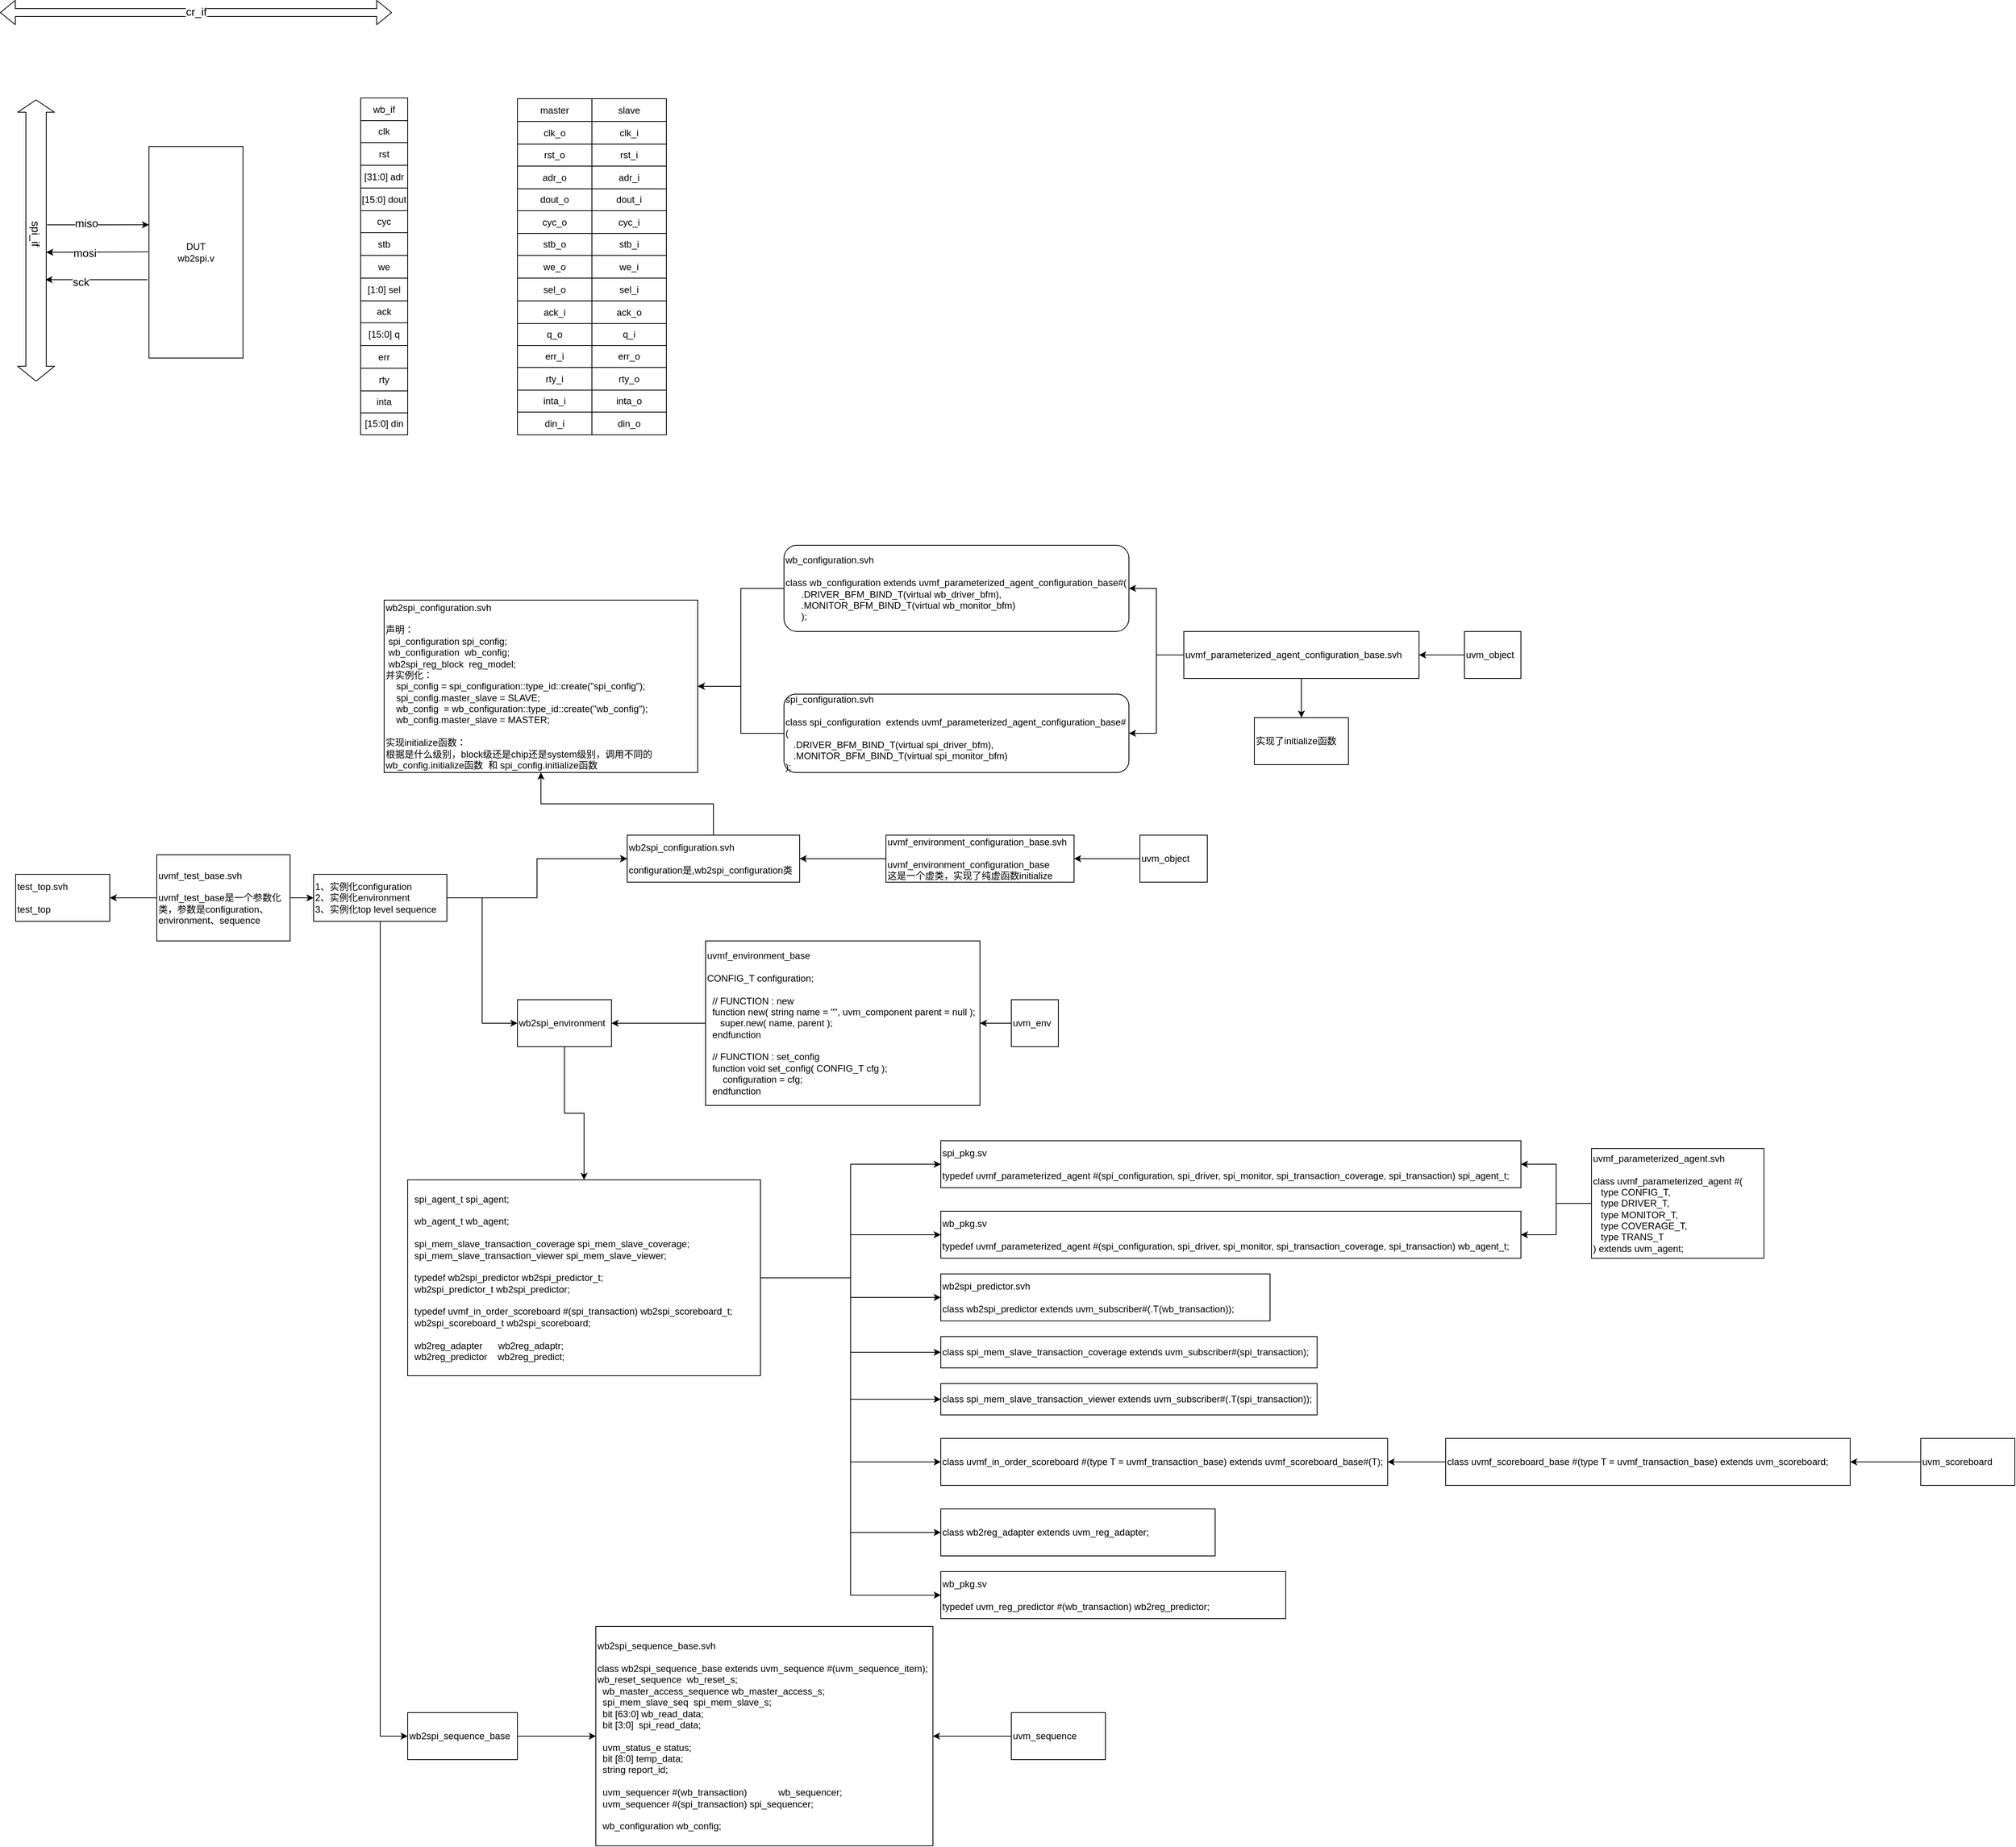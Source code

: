 <mxfile version="14.1.7" type="github">
  <diagram id="EMqzttN0W1V-fPkIx3bq" name="第 1 页">
    <mxGraphModel dx="990" dy="1729" grid="1" gridSize="10" guides="1" tooltips="1" connect="1" arrows="1" fold="1" page="1" pageScale="1" pageWidth="827" pageHeight="1169" math="0" shadow="0">
      <root>
        <mxCell id="0" />
        <mxCell id="1" parent="0" />
        <mxCell id="0VcnsqzmN8AN9IuAgq7w-1" value="DUT&lt;br&gt;wb2spi.v" style="rounded=0;whiteSpace=wrap;html=1;" parent="1" vertex="1">
          <mxGeometry x="390" y="-179" width="120" height="270" as="geometry" />
        </mxCell>
        <mxCell id="0VcnsqzmN8AN9IuAgq7w-2" value="" style="shape=flexArrow;endArrow=classic;startArrow=classic;html=1;width=26;endSize=4.93;" parent="1" edge="1">
          <mxGeometry width="50" height="50" relative="1" as="geometry">
            <mxPoint x="246" y="121" as="sourcePoint" />
            <mxPoint x="246" y="-239" as="targetPoint" />
          </mxGeometry>
        </mxCell>
        <mxCell id="0VcnsqzmN8AN9IuAgq7w-3" value="spi_if" style="edgeLabel;html=1;align=center;verticalAlign=middle;resizable=0;points=[];fontSize=14;rotation=90;" parent="0VcnsqzmN8AN9IuAgq7w-2" vertex="1" connectable="0">
          <mxGeometry x="0.364" y="-2" relative="1" as="geometry">
            <mxPoint x="-2" y="56" as="offset" />
          </mxGeometry>
        </mxCell>
        <mxCell id="0VcnsqzmN8AN9IuAgq7w-6" value="" style="endArrow=classic;html=1;fontSize=14;entryX=-0.033;entryY=0.37;entryDx=0;entryDy=0;entryPerimeter=0;" parent="1" edge="1">
          <mxGeometry width="50" height="50" relative="1" as="geometry">
            <mxPoint x="260" y="-79" as="sourcePoint" />
            <mxPoint x="390.04" y="-79.1" as="targetPoint" />
          </mxGeometry>
        </mxCell>
        <mxCell id="0VcnsqzmN8AN9IuAgq7w-7" value="miso" style="edgeLabel;html=1;align=center;verticalAlign=middle;resizable=0;points=[];fontSize=14;" parent="0VcnsqzmN8AN9IuAgq7w-6" vertex="1" connectable="0">
          <mxGeometry x="-0.237" y="2" relative="1" as="geometry">
            <mxPoint as="offset" />
          </mxGeometry>
        </mxCell>
        <mxCell id="0VcnsqzmN8AN9IuAgq7w-8" value="" style="endArrow=classic;html=1;fontSize=14;" parent="1" edge="1">
          <mxGeometry width="50" height="50" relative="1" as="geometry">
            <mxPoint x="389" y="-44.5" as="sourcePoint" />
            <mxPoint x="259" y="-44" as="targetPoint" />
          </mxGeometry>
        </mxCell>
        <mxCell id="0VcnsqzmN8AN9IuAgq7w-9" value="mosi" style="edgeLabel;html=1;align=center;verticalAlign=middle;resizable=0;points=[];fontSize=14;" parent="0VcnsqzmN8AN9IuAgq7w-8" vertex="1" connectable="0">
          <mxGeometry x="0.253" y="1" relative="1" as="geometry">
            <mxPoint as="offset" />
          </mxGeometry>
        </mxCell>
        <mxCell id="0VcnsqzmN8AN9IuAgq7w-10" value="" style="endArrow=classic;html=1;fontSize=14;" parent="1" edge="1">
          <mxGeometry width="50" height="50" relative="1" as="geometry">
            <mxPoint x="388" y="-9" as="sourcePoint" />
            <mxPoint x="258" y="-9" as="targetPoint" />
          </mxGeometry>
        </mxCell>
        <mxCell id="0VcnsqzmN8AN9IuAgq7w-11" value="sck" style="edgeLabel;html=1;align=center;verticalAlign=middle;resizable=0;points=[];fontSize=14;" parent="0VcnsqzmN8AN9IuAgq7w-10" vertex="1" connectable="0">
          <mxGeometry x="0.31" y="3" relative="1" as="geometry">
            <mxPoint as="offset" />
          </mxGeometry>
        </mxCell>
        <mxCell id="0VcnsqzmN8AN9IuAgq7w-12" value="" style="shape=flexArrow;endArrow=classic;startArrow=classic;html=1;fontSize=14;" parent="1" edge="1">
          <mxGeometry width="50" height="50" relative="1" as="geometry">
            <mxPoint x="200" y="-350" as="sourcePoint" />
            <mxPoint x="700" y="-350" as="targetPoint" />
          </mxGeometry>
        </mxCell>
        <mxCell id="0VcnsqzmN8AN9IuAgq7w-13" value="cr_if" style="edgeLabel;html=1;align=center;verticalAlign=middle;resizable=0;points=[];fontSize=14;" parent="0VcnsqzmN8AN9IuAgq7w-12" vertex="1" connectable="0">
          <mxGeometry x="-0.205" y="1" relative="1" as="geometry">
            <mxPoint x="51" as="offset" />
          </mxGeometry>
        </mxCell>
        <mxCell id="k3s0Qyu1QxLextBOLM78-1" value="test_top.svh&lt;br&gt;&lt;br&gt;test_top" style="rounded=0;whiteSpace=wrap;html=1;align=left;" parent="1" vertex="1">
          <mxGeometry x="220" y="750" width="120" height="60" as="geometry" />
        </mxCell>
        <mxCell id="k3s0Qyu1QxLextBOLM78-6" value="" style="edgeStyle=orthogonalEdgeStyle;rounded=0;orthogonalLoop=1;jettySize=auto;html=1;" parent="1" source="k3s0Qyu1QxLextBOLM78-3" target="k3s0Qyu1QxLextBOLM78-5" edge="1">
          <mxGeometry relative="1" as="geometry" />
        </mxCell>
        <mxCell id="k3s0Qyu1QxLextBOLM78-17" style="edgeStyle=orthogonalEdgeStyle;rounded=0;orthogonalLoop=1;jettySize=auto;html=1;entryX=1;entryY=0.5;entryDx=0;entryDy=0;" parent="1" source="k3s0Qyu1QxLextBOLM78-3" target="k3s0Qyu1QxLextBOLM78-1" edge="1">
          <mxGeometry relative="1" as="geometry" />
        </mxCell>
        <mxCell id="k3s0Qyu1QxLextBOLM78-3" value="uvmf_test_base.svh&lt;br&gt;&lt;br&gt;uvmf_test_base是一个参数化类，参数是configuration、environment、sequence" style="whiteSpace=wrap;html=1;rounded=0;align=left;" parent="1" vertex="1">
          <mxGeometry x="400" y="725" width="170" height="110" as="geometry" />
        </mxCell>
        <mxCell id="k3s0Qyu1QxLextBOLM78-8" value="" style="edgeStyle=orthogonalEdgeStyle;rounded=0;orthogonalLoop=1;jettySize=auto;html=1;" parent="1" source="k3s0Qyu1QxLextBOLM78-5" target="k3s0Qyu1QxLextBOLM78-7" edge="1">
          <mxGeometry relative="1" as="geometry" />
        </mxCell>
        <mxCell id="k3s0Qyu1QxLextBOLM78-9" value="" style="edgeStyle=orthogonalEdgeStyle;rounded=0;orthogonalLoop=1;jettySize=auto;html=1;" parent="1" source="k3s0Qyu1QxLextBOLM78-5" target="k3s0Qyu1QxLextBOLM78-7" edge="1">
          <mxGeometry relative="1" as="geometry" />
        </mxCell>
        <mxCell id="k3s0Qyu1QxLextBOLM78-13" style="edgeStyle=orthogonalEdgeStyle;rounded=0;orthogonalLoop=1;jettySize=auto;html=1;entryX=0;entryY=0.5;entryDx=0;entryDy=0;" parent="1" source="k3s0Qyu1QxLextBOLM78-5" target="k3s0Qyu1QxLextBOLM78-10" edge="1">
          <mxGeometry relative="1" as="geometry" />
        </mxCell>
        <mxCell id="k3s0Qyu1QxLextBOLM78-14" style="edgeStyle=orthogonalEdgeStyle;rounded=0;orthogonalLoop=1;jettySize=auto;html=1;entryX=0;entryY=0.5;entryDx=0;entryDy=0;" parent="1" source="k3s0Qyu1QxLextBOLM78-5" target="k3s0Qyu1QxLextBOLM78-11" edge="1">
          <mxGeometry relative="1" as="geometry" />
        </mxCell>
        <mxCell id="k3s0Qyu1QxLextBOLM78-5" value="1、实例化configuration&lt;br&gt;2、实例化environment&lt;br&gt;3、实例化top level sequence" style="whiteSpace=wrap;html=1;rounded=0;align=left;" parent="1" vertex="1">
          <mxGeometry x="600" y="750" width="170" height="60" as="geometry" />
        </mxCell>
        <mxCell id="k3s0Qyu1QxLextBOLM78-20" value="" style="edgeStyle=orthogonalEdgeStyle;rounded=0;orthogonalLoop=1;jettySize=auto;html=1;" parent="1" source="k3s0Qyu1QxLextBOLM78-7" target="k3s0Qyu1QxLextBOLM78-19" edge="1">
          <mxGeometry relative="1" as="geometry" />
        </mxCell>
        <mxCell id="k3s0Qyu1QxLextBOLM78-7" value="wb2spi_configuration.svh&lt;br&gt;&lt;br&gt;configuration是,wb2spi_configuration类" style="whiteSpace=wrap;html=1;rounded=0;align=left;" parent="1" vertex="1">
          <mxGeometry x="1000" y="700" width="220" height="60" as="geometry" />
        </mxCell>
        <mxCell id="k3s0Qyu1QxLextBOLM78-37" value="" style="edgeStyle=orthogonalEdgeStyle;rounded=0;orthogonalLoop=1;jettySize=auto;html=1;" parent="1" source="k3s0Qyu1QxLextBOLM78-10" target="k3s0Qyu1QxLextBOLM78-36" edge="1">
          <mxGeometry relative="1" as="geometry" />
        </mxCell>
        <mxCell id="k3s0Qyu1QxLextBOLM78-10" value="wb2spi_environment" style="whiteSpace=wrap;html=1;rounded=0;align=left;" parent="1" vertex="1">
          <mxGeometry x="860" y="910" width="120" height="60" as="geometry" />
        </mxCell>
        <mxCell id="k3s0Qyu1QxLextBOLM78-46" value="" style="edgeStyle=orthogonalEdgeStyle;rounded=0;orthogonalLoop=1;jettySize=auto;html=1;" parent="1" source="k3s0Qyu1QxLextBOLM78-11" target="k3s0Qyu1QxLextBOLM78-45" edge="1">
          <mxGeometry relative="1" as="geometry" />
        </mxCell>
        <mxCell id="k3s0Qyu1QxLextBOLM78-11" value="wb2spi_sequence_base" style="whiteSpace=wrap;html=1;rounded=0;align=left;" parent="1" vertex="1">
          <mxGeometry x="720" y="1820" width="140" height="60" as="geometry" />
        </mxCell>
        <mxCell id="k3s0Qyu1QxLextBOLM78-16" style="edgeStyle=orthogonalEdgeStyle;rounded=0;orthogonalLoop=1;jettySize=auto;html=1;" parent="1" source="k3s0Qyu1QxLextBOLM78-15" target="k3s0Qyu1QxLextBOLM78-7" edge="1">
          <mxGeometry relative="1" as="geometry" />
        </mxCell>
        <mxCell id="k3s0Qyu1QxLextBOLM78-15" value="uvmf_environment_configuration_base.svh&lt;br&gt;&lt;br&gt;uvmf_environment_configuration_base&lt;br&gt;这是一个虚类，实现了纯虚函数initialize" style="rounded=0;whiteSpace=wrap;html=1;align=left;" parent="1" vertex="1">
          <mxGeometry x="1330" y="700" width="240" height="60" as="geometry" />
        </mxCell>
        <mxCell id="k3s0Qyu1QxLextBOLM78-19" value="&lt;div&gt;wb2spi_configuration.svh&lt;br&gt;&lt;/div&gt;&lt;div&gt;&lt;br&gt;&lt;/div&gt;&lt;div&gt;声明：&amp;nbsp;&lt;/div&gt;&lt;div&gt;&amp;nbsp;spi_configuration spi_config;&lt;/div&gt;&lt;div&gt;&amp;nbsp;wb_configuration&amp;nbsp; wb_config;&lt;/div&gt;&lt;div&gt;&amp;nbsp;wb2spi_reg_block&amp;nbsp; reg_model;&lt;/div&gt;&lt;div&gt;并实例化：&lt;/div&gt;&lt;div&gt;&lt;div&gt;&amp;nbsp; &amp;nbsp; spi_config = spi_configuration::type_id::create(&quot;spi_config&quot;);&lt;/div&gt;&lt;div&gt;&amp;nbsp; &amp;nbsp; spi_config.master_slave = SLAVE;&lt;/div&gt;&lt;div&gt;&amp;nbsp; &amp;nbsp; wb_config&amp;nbsp; = wb_configuration::type_id::create(&quot;wb_config&quot;);&lt;/div&gt;&lt;div&gt;&amp;nbsp; &amp;nbsp; wb_config.master_slave = MASTER;&lt;/div&gt;&lt;/div&gt;&lt;div&gt;&lt;br&gt;&lt;/div&gt;&lt;div&gt;实现initialize函数：&lt;br&gt;根据是什么级别，block级还是chip还是system级别，调用不同的wb_config.initialize函数&amp;nbsp; 和 spi_config.initialize函数&lt;br&gt;&lt;/div&gt;" style="whiteSpace=wrap;html=1;rounded=0;align=left;" parent="1" vertex="1">
          <mxGeometry x="690" y="400" width="400" height="220" as="geometry" />
        </mxCell>
        <mxCell id="k3s0Qyu1QxLextBOLM78-24" style="edgeStyle=orthogonalEdgeStyle;rounded=0;orthogonalLoop=1;jettySize=auto;html=1;" parent="1" source="k3s0Qyu1QxLextBOLM78-23" target="k3s0Qyu1QxLextBOLM78-19" edge="1">
          <mxGeometry relative="1" as="geometry" />
        </mxCell>
        <mxCell id="k3s0Qyu1QxLextBOLM78-23" value="&lt;div&gt;wb_configuration.svh&lt;br&gt;&lt;/div&gt;&lt;div&gt;&lt;br&gt;&lt;/div&gt;&lt;div&gt;class wb_configuration extends uvmf_parameterized_agent_configuration_base#(&lt;/div&gt;&lt;div&gt;&amp;nbsp; &amp;nbsp; &amp;nbsp; .DRIVER_BFM_BIND_T(virtual wb_driver_bfm),&lt;/div&gt;&lt;div&gt;&amp;nbsp; &amp;nbsp; &amp;nbsp; .MONITOR_BFM_BIND_T(virtual wb_monitor_bfm)&lt;/div&gt;&lt;div&gt;&amp;nbsp; &amp;nbsp; &amp;nbsp; );&lt;/div&gt;" style="rounded=1;whiteSpace=wrap;html=1;align=left;" parent="1" vertex="1">
          <mxGeometry x="1200" y="330" width="440" height="110" as="geometry" />
        </mxCell>
        <mxCell id="k3s0Qyu1QxLextBOLM78-26" style="edgeStyle=orthogonalEdgeStyle;rounded=0;orthogonalLoop=1;jettySize=auto;html=1;entryX=1;entryY=0.5;entryDx=0;entryDy=0;" parent="1" source="k3s0Qyu1QxLextBOLM78-25" target="k3s0Qyu1QxLextBOLM78-19" edge="1">
          <mxGeometry relative="1" as="geometry" />
        </mxCell>
        <mxCell id="k3s0Qyu1QxLextBOLM78-25" value="&lt;div&gt;spi_configuration.svh&lt;br&gt;&lt;/div&gt;&lt;div&gt;&lt;br&gt;&lt;/div&gt;&lt;div&gt;class spi_configuration&amp;nbsp; extends uvmf_parameterized_agent_configuration_base#(&lt;/div&gt;&lt;div&gt;&amp;nbsp; &amp;nbsp;.DRIVER_BFM_BIND_T(virtual spi_driver_bfm),&lt;/div&gt;&lt;div&gt;&amp;nbsp; &amp;nbsp;.MONITOR_BFM_BIND_T(virtual spi_monitor_bfm)&lt;/div&gt;&lt;div&gt;);&lt;/div&gt;" style="rounded=1;whiteSpace=wrap;html=1;align=left;" parent="1" vertex="1">
          <mxGeometry x="1200" y="520" width="440" height="100" as="geometry" />
        </mxCell>
        <mxCell id="k3s0Qyu1QxLextBOLM78-28" style="edgeStyle=orthogonalEdgeStyle;rounded=0;orthogonalLoop=1;jettySize=auto;html=1;entryX=1;entryY=0.5;entryDx=0;entryDy=0;" parent="1" source="k3s0Qyu1QxLextBOLM78-27" target="k3s0Qyu1QxLextBOLM78-23" edge="1">
          <mxGeometry relative="1" as="geometry" />
        </mxCell>
        <mxCell id="k3s0Qyu1QxLextBOLM78-29" style="edgeStyle=orthogonalEdgeStyle;rounded=0;orthogonalLoop=1;jettySize=auto;html=1;entryX=1;entryY=0.5;entryDx=0;entryDy=0;" parent="1" source="k3s0Qyu1QxLextBOLM78-27" target="k3s0Qyu1QxLextBOLM78-25" edge="1">
          <mxGeometry relative="1" as="geometry" />
        </mxCell>
        <mxCell id="k3s0Qyu1QxLextBOLM78-32" value="" style="edgeStyle=orthogonalEdgeStyle;rounded=0;orthogonalLoop=1;jettySize=auto;html=1;" parent="1" source="k3s0Qyu1QxLextBOLM78-27" target="k3s0Qyu1QxLextBOLM78-31" edge="1">
          <mxGeometry relative="1" as="geometry" />
        </mxCell>
        <mxCell id="k3s0Qyu1QxLextBOLM78-27" value="uvmf_parameterized_agent_configuration_base.svh" style="rounded=0;whiteSpace=wrap;html=1;align=left;" parent="1" vertex="1">
          <mxGeometry x="1710" y="440" width="300" height="60" as="geometry" />
        </mxCell>
        <mxCell id="k3s0Qyu1QxLextBOLM78-31" value="实现了initialize函数" style="whiteSpace=wrap;html=1;rounded=0;align=left;" parent="1" vertex="1">
          <mxGeometry x="1800" y="550" width="120" height="60" as="geometry" />
        </mxCell>
        <mxCell id="k3s0Qyu1QxLextBOLM78-34" style="edgeStyle=orthogonalEdgeStyle;rounded=0;orthogonalLoop=1;jettySize=auto;html=1;entryX=1;entryY=0.5;entryDx=0;entryDy=0;" parent="1" source="k3s0Qyu1QxLextBOLM78-33" target="k3s0Qyu1QxLextBOLM78-10" edge="1">
          <mxGeometry relative="1" as="geometry" />
        </mxCell>
        <mxCell id="k3s0Qyu1QxLextBOLM78-33" value="uvmf_environment_base&lt;br&gt;&lt;br&gt;&lt;div&gt;CONFIG_T configuration;&lt;/div&gt;&lt;div&gt;&lt;br&gt;&lt;/div&gt;&lt;div&gt;&amp;nbsp; // FUNCTION : new&lt;/div&gt;&lt;div&gt;&amp;nbsp; function new( string name = &quot;&quot;, uvm_component parent = null );&lt;/div&gt;&lt;div&gt;&amp;nbsp; &amp;nbsp; &amp;nbsp;super.new( name, parent );&lt;/div&gt;&lt;div&gt;&amp;nbsp; endfunction&lt;/div&gt;&lt;div&gt;&lt;br&gt;&lt;/div&gt;&lt;div&gt;&amp;nbsp; // FUNCTION : set_config&lt;/div&gt;&lt;div&gt;&amp;nbsp; function void set_config( CONFIG_T cfg );&lt;/div&gt;&lt;div&gt;&amp;nbsp; &amp;nbsp; &amp;nbsp; configuration = cfg;&lt;/div&gt;&lt;div&gt;&amp;nbsp; endfunction&lt;/div&gt;" style="rounded=0;whiteSpace=wrap;html=1;align=left;" parent="1" vertex="1">
          <mxGeometry x="1100" y="835" width="350" height="210" as="geometry" />
        </mxCell>
        <mxCell id="k3s0Qyu1QxLextBOLM78-50" style="edgeStyle=orthogonalEdgeStyle;rounded=0;orthogonalLoop=1;jettySize=auto;html=1;entryX=0;entryY=0.5;entryDx=0;entryDy=0;" parent="1" source="k3s0Qyu1QxLextBOLM78-36" target="k3s0Qyu1QxLextBOLM78-49" edge="1">
          <mxGeometry relative="1" as="geometry" />
        </mxCell>
        <mxCell id="k3s0Qyu1QxLextBOLM78-52" style="edgeStyle=orthogonalEdgeStyle;rounded=0;orthogonalLoop=1;jettySize=auto;html=1;entryX=0;entryY=0.5;entryDx=0;entryDy=0;" parent="1" source="k3s0Qyu1QxLextBOLM78-36" target="k3s0Qyu1QxLextBOLM78-51" edge="1">
          <mxGeometry relative="1" as="geometry" />
        </mxCell>
        <mxCell id="k3s0Qyu1QxLextBOLM78-54" style="edgeStyle=orthogonalEdgeStyle;rounded=0;orthogonalLoop=1;jettySize=auto;html=1;entryX=0;entryY=0.5;entryDx=0;entryDy=0;" parent="1" source="k3s0Qyu1QxLextBOLM78-36" target="k3s0Qyu1QxLextBOLM78-53" edge="1">
          <mxGeometry relative="1" as="geometry" />
        </mxCell>
        <mxCell id="k3s0Qyu1QxLextBOLM78-65" style="edgeStyle=orthogonalEdgeStyle;rounded=0;orthogonalLoop=1;jettySize=auto;html=1;entryX=0;entryY=0.5;entryDx=0;entryDy=0;" parent="1" source="k3s0Qyu1QxLextBOLM78-36" target="k3s0Qyu1QxLextBOLM78-64" edge="1">
          <mxGeometry relative="1" as="geometry" />
        </mxCell>
        <mxCell id="k3s0Qyu1QxLextBOLM78-67" style="edgeStyle=orthogonalEdgeStyle;rounded=0;orthogonalLoop=1;jettySize=auto;html=1;entryX=0;entryY=0.5;entryDx=0;entryDy=0;" parent="1" source="k3s0Qyu1QxLextBOLM78-36" target="k3s0Qyu1QxLextBOLM78-66" edge="1">
          <mxGeometry relative="1" as="geometry" />
        </mxCell>
        <mxCell id="k3s0Qyu1QxLextBOLM78-68" style="edgeStyle=orthogonalEdgeStyle;rounded=0;orthogonalLoop=1;jettySize=auto;html=1;entryX=0;entryY=0.5;entryDx=0;entryDy=0;" parent="1" source="k3s0Qyu1QxLextBOLM78-36" target="k3s0Qyu1QxLextBOLM78-58" edge="1">
          <mxGeometry relative="1" as="geometry" />
        </mxCell>
        <mxCell id="k3s0Qyu1QxLextBOLM78-71" style="edgeStyle=orthogonalEdgeStyle;rounded=0;orthogonalLoop=1;jettySize=auto;html=1;entryX=0;entryY=0.5;entryDx=0;entryDy=0;" parent="1" source="k3s0Qyu1QxLextBOLM78-36" target="k3s0Qyu1QxLextBOLM78-69" edge="1">
          <mxGeometry relative="1" as="geometry" />
        </mxCell>
        <mxCell id="k3s0Qyu1QxLextBOLM78-72" style="edgeStyle=orthogonalEdgeStyle;rounded=0;orthogonalLoop=1;jettySize=auto;html=1;entryX=0;entryY=0.5;entryDx=0;entryDy=0;" parent="1" source="k3s0Qyu1QxLextBOLM78-36" target="k3s0Qyu1QxLextBOLM78-70" edge="1">
          <mxGeometry relative="1" as="geometry" />
        </mxCell>
        <mxCell id="k3s0Qyu1QxLextBOLM78-36" value="&lt;div&gt;&amp;nbsp; spi_agent_t spi_agent;&lt;/div&gt;&lt;div&gt;&lt;br&gt;&lt;/div&gt;&lt;div&gt;&amp;nbsp; wb_agent_t wb_agent;&lt;/div&gt;&lt;div&gt;&lt;br&gt;&lt;/div&gt;&lt;div&gt;&amp;nbsp; spi_mem_slave_transaction_coverage spi_mem_slave_coverage;&lt;/div&gt;&lt;div&gt;&amp;nbsp; spi_mem_slave_transaction_viewer spi_mem_slave_viewer;&lt;/div&gt;&lt;div&gt;&lt;br&gt;&lt;/div&gt;&lt;div&gt;&amp;nbsp; typedef wb2spi_predictor wb2spi_predictor_t;&lt;/div&gt;&lt;div&gt;&amp;nbsp; wb2spi_predictor_t wb2spi_predictor;&lt;/div&gt;&lt;div&gt;&lt;br&gt;&lt;/div&gt;&lt;div&gt;&amp;nbsp; typedef uvmf_in_order_scoreboard #(spi_transaction) wb2spi_scoreboard_t;&lt;/div&gt;&lt;div&gt;&amp;nbsp; wb2spi_scoreboard_t wb2spi_scoreboard;&lt;/div&gt;&lt;div&gt;&lt;br&gt;&lt;/div&gt;&lt;div&gt;&amp;nbsp; wb2reg_adapter&amp;nbsp; &amp;nbsp; &amp;nbsp; wb2reg_adaptr;&lt;/div&gt;&lt;div&gt;&amp;nbsp; wb2reg_predictor&amp;nbsp; &amp;nbsp; wb2reg_predict;&lt;/div&gt;" style="whiteSpace=wrap;html=1;rounded=0;align=left;" parent="1" vertex="1">
          <mxGeometry x="720" y="1140" width="450" height="250" as="geometry" />
        </mxCell>
        <mxCell id="k3s0Qyu1QxLextBOLM78-40" style="edgeStyle=orthogonalEdgeStyle;rounded=0;orthogonalLoop=1;jettySize=auto;html=1;entryX=1;entryY=0.5;entryDx=0;entryDy=0;" parent="1" source="k3s0Qyu1QxLextBOLM78-39" target="k3s0Qyu1QxLextBOLM78-33" edge="1">
          <mxGeometry relative="1" as="geometry" />
        </mxCell>
        <mxCell id="k3s0Qyu1QxLextBOLM78-39" value="uvm_env" style="rounded=0;whiteSpace=wrap;html=1;align=left;" parent="1" vertex="1">
          <mxGeometry x="1490" y="910" width="60" height="60" as="geometry" />
        </mxCell>
        <mxCell id="k3s0Qyu1QxLextBOLM78-42" style="edgeStyle=orthogonalEdgeStyle;rounded=0;orthogonalLoop=1;jettySize=auto;html=1;entryX=1;entryY=0.5;entryDx=0;entryDy=0;" parent="1" source="k3s0Qyu1QxLextBOLM78-41" target="k3s0Qyu1QxLextBOLM78-15" edge="1">
          <mxGeometry relative="1" as="geometry" />
        </mxCell>
        <mxCell id="k3s0Qyu1QxLextBOLM78-41" value="uvm_object" style="rounded=0;whiteSpace=wrap;html=1;align=left;" parent="1" vertex="1">
          <mxGeometry x="1654" y="700" width="86" height="60" as="geometry" />
        </mxCell>
        <mxCell id="k3s0Qyu1QxLextBOLM78-44" style="edgeStyle=orthogonalEdgeStyle;rounded=0;orthogonalLoop=1;jettySize=auto;html=1;entryX=1;entryY=0.5;entryDx=0;entryDy=0;" parent="1" source="k3s0Qyu1QxLextBOLM78-43" target="k3s0Qyu1QxLextBOLM78-27" edge="1">
          <mxGeometry relative="1" as="geometry" />
        </mxCell>
        <mxCell id="k3s0Qyu1QxLextBOLM78-43" value="uvm_object" style="rounded=0;whiteSpace=wrap;html=1;align=left;" parent="1" vertex="1">
          <mxGeometry x="2068" y="440" width="72" height="60" as="geometry" />
        </mxCell>
        <mxCell id="k3s0Qyu1QxLextBOLM78-45" value="wb2spi_sequence_base.svh&lt;br&gt;&lt;br&gt;class wb2spi_sequence_base extends uvm_sequence #(uvm_sequence_item);&lt;br&gt;&lt;div&gt;wb_reset_sequence&amp;nbsp; wb_reset_s;&lt;/div&gt;&lt;div&gt;&amp;nbsp; wb_master_access_sequence wb_master_access_s;&lt;/div&gt;&lt;div&gt;&amp;nbsp; spi_mem_slave_seq&amp;nbsp; spi_mem_slave_s;&lt;/div&gt;&lt;div&gt;&amp;nbsp; bit [63:0] wb_read_data;&lt;/div&gt;&lt;div&gt;&amp;nbsp; bit [3:0]&amp;nbsp; spi_read_data;&lt;/div&gt;&lt;div&gt;&lt;br&gt;&lt;/div&gt;&lt;div&gt;&amp;nbsp; uvm_status_e status;&lt;/div&gt;&lt;div&gt;&amp;nbsp; bit [8:0] temp_data;&lt;/div&gt;&lt;div&gt;&amp;nbsp; string report_id;&lt;/div&gt;&lt;div&gt;&lt;br&gt;&lt;/div&gt;&lt;div&gt;&amp;nbsp; uvm_sequencer #(wb_transaction)&amp;nbsp; &amp;nbsp; &amp;nbsp; &amp;nbsp; &amp;nbsp; &amp;nbsp; wb_sequencer;&lt;/div&gt;&lt;div&gt;&amp;nbsp; uvm_sequencer #(spi_transaction) spi_sequencer;&lt;/div&gt;&lt;div&gt;&lt;br&gt;&lt;/div&gt;&lt;div&gt;&amp;nbsp; wb_configuration wb_config;&lt;/div&gt;" style="whiteSpace=wrap;html=1;rounded=0;align=left;" parent="1" vertex="1">
          <mxGeometry x="960" y="1710" width="430" height="280" as="geometry" />
        </mxCell>
        <mxCell id="k3s0Qyu1QxLextBOLM78-48" style="edgeStyle=orthogonalEdgeStyle;rounded=0;orthogonalLoop=1;jettySize=auto;html=1;entryX=1;entryY=0.5;entryDx=0;entryDy=0;" parent="1" source="k3s0Qyu1QxLextBOLM78-47" target="k3s0Qyu1QxLextBOLM78-45" edge="1">
          <mxGeometry relative="1" as="geometry" />
        </mxCell>
        <mxCell id="k3s0Qyu1QxLextBOLM78-47" value="&lt;span&gt;uvm_sequence&lt;/span&gt;" style="rounded=0;whiteSpace=wrap;html=1;align=left;" parent="1" vertex="1">
          <mxGeometry x="1490" y="1820" width="120" height="60" as="geometry" />
        </mxCell>
        <mxCell id="k3s0Qyu1QxLextBOLM78-49" value="spi_pkg.sv&lt;br&gt;&lt;br&gt;typedef uvmf_parameterized_agent #(spi_configuration, spi_driver, spi_monitor, spi_transaction_coverage, spi_transaction) spi_agent_t;" style="rounded=0;whiteSpace=wrap;html=1;align=left;" parent="1" vertex="1">
          <mxGeometry x="1400" y="1090" width="740" height="60" as="geometry" />
        </mxCell>
        <mxCell id="k3s0Qyu1QxLextBOLM78-51" value="wb_pkg.sv&lt;br&gt;&lt;br&gt;typedef uvmf_parameterized_agent #(spi_configuration, spi_driver, spi_monitor, spi_transaction_coverage, spi_transaction) wb_agent_t;" style="rounded=0;whiteSpace=wrap;html=1;align=left;" parent="1" vertex="1">
          <mxGeometry x="1400" y="1180" width="740" height="60" as="geometry" />
        </mxCell>
        <mxCell id="k3s0Qyu1QxLextBOLM78-53" value="wb2spi_predictor.svh&lt;br&gt;&lt;br&gt;class wb2spi_predictor extends uvm_subscriber#(.T(wb_transaction));" style="rounded=0;whiteSpace=wrap;html=1;align=left;" parent="1" vertex="1">
          <mxGeometry x="1400" y="1260" width="420" height="60" as="geometry" />
        </mxCell>
        <mxCell id="k3s0Qyu1QxLextBOLM78-56" style="edgeStyle=orthogonalEdgeStyle;rounded=0;orthogonalLoop=1;jettySize=auto;html=1;entryX=1;entryY=0.5;entryDx=0;entryDy=0;" parent="1" source="k3s0Qyu1QxLextBOLM78-55" target="k3s0Qyu1QxLextBOLM78-49" edge="1">
          <mxGeometry relative="1" as="geometry" />
        </mxCell>
        <mxCell id="k3s0Qyu1QxLextBOLM78-57" style="edgeStyle=orthogonalEdgeStyle;rounded=0;orthogonalLoop=1;jettySize=auto;html=1;entryX=1;entryY=0.5;entryDx=0;entryDy=0;" parent="1" source="k3s0Qyu1QxLextBOLM78-55" target="k3s0Qyu1QxLextBOLM78-51" edge="1">
          <mxGeometry relative="1" as="geometry" />
        </mxCell>
        <mxCell id="k3s0Qyu1QxLextBOLM78-55" value="&lt;div&gt;&lt;span&gt;uvmf_parameterized_agent.svh&lt;/span&gt;&lt;br&gt;&lt;/div&gt;&lt;div&gt;&lt;br&gt;&lt;/div&gt;&lt;div&gt;class uvmf_parameterized_agent #(&lt;/div&gt;&lt;div&gt;&amp;nbsp; &amp;nbsp;type CONFIG_T,&lt;/div&gt;&lt;div&gt;&amp;nbsp; &amp;nbsp;type DRIVER_T,&lt;/div&gt;&lt;div&gt;&amp;nbsp; &amp;nbsp;type MONITOR_T,&lt;/div&gt;&lt;div&gt;&amp;nbsp; &amp;nbsp;type COVERAGE_T,&lt;/div&gt;&lt;div&gt;&amp;nbsp; &amp;nbsp;type TRANS_T&lt;/div&gt;&lt;div&gt;) extends uvm_agent;&lt;/div&gt;" style="rounded=0;whiteSpace=wrap;html=1;align=left;" parent="1" vertex="1">
          <mxGeometry x="2230" y="1100" width="220" height="140" as="geometry" />
        </mxCell>
        <mxCell id="k3s0Qyu1QxLextBOLM78-58" value="class uvmf_in_order_scoreboard #(type T = uvmf_transaction_base) extends uvmf_scoreboard_base#(T);" style="rounded=0;whiteSpace=wrap;html=1;align=left;" parent="1" vertex="1">
          <mxGeometry x="1400" y="1470" width="570" height="60" as="geometry" />
        </mxCell>
        <mxCell id="k3s0Qyu1QxLextBOLM78-61" style="edgeStyle=orthogonalEdgeStyle;rounded=0;orthogonalLoop=1;jettySize=auto;html=1;entryX=1;entryY=0.5;entryDx=0;entryDy=0;" parent="1" source="k3s0Qyu1QxLextBOLM78-60" target="k3s0Qyu1QxLextBOLM78-58" edge="1">
          <mxGeometry relative="1" as="geometry" />
        </mxCell>
        <mxCell id="k3s0Qyu1QxLextBOLM78-60" value="class uvmf_scoreboard_base #(type T = uvmf_transaction_base) extends uvm_scoreboard;" style="rounded=0;whiteSpace=wrap;html=1;align=left;" parent="1" vertex="1">
          <mxGeometry x="2044" y="1470" width="516" height="60" as="geometry" />
        </mxCell>
        <mxCell id="k3s0Qyu1QxLextBOLM78-63" style="edgeStyle=orthogonalEdgeStyle;rounded=0;orthogonalLoop=1;jettySize=auto;html=1;entryX=1;entryY=0.5;entryDx=0;entryDy=0;" parent="1" source="k3s0Qyu1QxLextBOLM78-62" target="k3s0Qyu1QxLextBOLM78-60" edge="1">
          <mxGeometry relative="1" as="geometry" />
        </mxCell>
        <mxCell id="k3s0Qyu1QxLextBOLM78-62" value="uvm_scoreboard" style="rounded=0;whiteSpace=wrap;html=1;align=left;" parent="1" vertex="1">
          <mxGeometry x="2650" y="1470" width="120" height="60" as="geometry" />
        </mxCell>
        <mxCell id="k3s0Qyu1QxLextBOLM78-64" value="class wb2reg_adapter extends uvm_reg_adapter;" style="rounded=0;whiteSpace=wrap;html=1;align=left;" parent="1" vertex="1">
          <mxGeometry x="1400" y="1560" width="350" height="60" as="geometry" />
        </mxCell>
        <mxCell id="k3s0Qyu1QxLextBOLM78-66" value="wb_pkg.sv&lt;br&gt;&lt;br&gt;typedef uvm_reg_predictor #(wb_transaction) wb2reg_predictor;" style="rounded=0;whiteSpace=wrap;html=1;align=left;" parent="1" vertex="1">
          <mxGeometry x="1400" y="1640" width="440" height="60" as="geometry" />
        </mxCell>
        <mxCell id="k3s0Qyu1QxLextBOLM78-69" value="class spi_mem_slave_transaction_coverage extends uvm_subscriber#(spi_transaction);" style="rounded=0;whiteSpace=wrap;html=1;align=left;" parent="1" vertex="1">
          <mxGeometry x="1400" y="1340" width="480" height="40" as="geometry" />
        </mxCell>
        <mxCell id="k3s0Qyu1QxLextBOLM78-70" value="class spi_mem_slave_transaction_viewer extends uvm_subscriber#(.T(spi_transaction));" style="rounded=0;whiteSpace=wrap;html=1;align=left;" parent="1" vertex="1">
          <mxGeometry x="1400" y="1400" width="480" height="40" as="geometry" />
        </mxCell>
        <mxCell id="pIC--8pSDaoQsagi-ILO-5" value="" style="shape=table;html=1;whiteSpace=wrap;startSize=0;container=1;collapsible=0;childLayout=tableLayout;" vertex="1" parent="1">
          <mxGeometry x="860" y="-240" width="190" height="429" as="geometry" />
        </mxCell>
        <mxCell id="pIC--8pSDaoQsagi-ILO-48" value="" style="shape=partialRectangle;html=1;whiteSpace=wrap;collapsible=0;dropTarget=0;pointerEvents=0;fillColor=none;top=0;left=0;bottom=0;right=0;points=[[0,0.5],[1,0.5]];portConstraint=eastwest;" vertex="1" parent="pIC--8pSDaoQsagi-ILO-5">
          <mxGeometry width="190" height="29" as="geometry" />
        </mxCell>
        <mxCell id="pIC--8pSDaoQsagi-ILO-49" value="master" style="shape=partialRectangle;html=1;whiteSpace=wrap;connectable=0;overflow=hidden;fillColor=none;top=0;left=0;bottom=0;right=0;" vertex="1" parent="pIC--8pSDaoQsagi-ILO-48">
          <mxGeometry width="95" height="29" as="geometry" />
        </mxCell>
        <mxCell id="pIC--8pSDaoQsagi-ILO-50" value="slave" style="shape=partialRectangle;html=1;whiteSpace=wrap;connectable=0;overflow=hidden;fillColor=none;top=0;left=0;bottom=0;right=0;" vertex="1" parent="pIC--8pSDaoQsagi-ILO-48">
          <mxGeometry x="95" width="95" height="29" as="geometry" />
        </mxCell>
        <mxCell id="pIC--8pSDaoQsagi-ILO-6" value="" style="shape=partialRectangle;html=1;whiteSpace=wrap;collapsible=0;dropTarget=0;pointerEvents=0;fillColor=none;top=0;left=0;bottom=0;right=0;points=[[0,0.5],[1,0.5]];portConstraint=eastwest;" vertex="1" parent="pIC--8pSDaoQsagi-ILO-5">
          <mxGeometry y="29" width="190" height="29" as="geometry" />
        </mxCell>
        <mxCell id="pIC--8pSDaoQsagi-ILO-7" value="clk_o" style="shape=partialRectangle;html=1;whiteSpace=wrap;connectable=0;overflow=hidden;fillColor=none;top=0;left=0;bottom=0;right=0;" vertex="1" parent="pIC--8pSDaoQsagi-ILO-6">
          <mxGeometry width="95" height="29" as="geometry" />
        </mxCell>
        <mxCell id="pIC--8pSDaoQsagi-ILO-8" value="clk_i" style="shape=partialRectangle;html=1;whiteSpace=wrap;connectable=0;overflow=hidden;fillColor=none;top=0;left=0;bottom=0;right=0;" vertex="1" parent="pIC--8pSDaoQsagi-ILO-6">
          <mxGeometry x="95" width="95" height="29" as="geometry" />
        </mxCell>
        <mxCell id="pIC--8pSDaoQsagi-ILO-9" value="" style="shape=partialRectangle;html=1;whiteSpace=wrap;collapsible=0;dropTarget=0;pointerEvents=0;fillColor=none;top=0;left=0;bottom=0;right=0;points=[[0,0.5],[1,0.5]];portConstraint=eastwest;" vertex="1" parent="pIC--8pSDaoQsagi-ILO-5">
          <mxGeometry y="58" width="190" height="28" as="geometry" />
        </mxCell>
        <mxCell id="pIC--8pSDaoQsagi-ILO-10" value="rst_o" style="shape=partialRectangle;html=1;whiteSpace=wrap;connectable=0;overflow=hidden;fillColor=none;top=0;left=0;bottom=0;right=0;" vertex="1" parent="pIC--8pSDaoQsagi-ILO-9">
          <mxGeometry width="95" height="28" as="geometry" />
        </mxCell>
        <mxCell id="pIC--8pSDaoQsagi-ILO-11" value="rst_i" style="shape=partialRectangle;html=1;whiteSpace=wrap;connectable=0;overflow=hidden;fillColor=none;top=0;left=0;bottom=0;right=0;" vertex="1" parent="pIC--8pSDaoQsagi-ILO-9">
          <mxGeometry x="95" width="95" height="28" as="geometry" />
        </mxCell>
        <mxCell id="pIC--8pSDaoQsagi-ILO-12" value="" style="shape=partialRectangle;html=1;whiteSpace=wrap;collapsible=0;dropTarget=0;pointerEvents=0;fillColor=none;top=0;left=0;bottom=0;right=0;points=[[0,0.5],[1,0.5]];portConstraint=eastwest;" vertex="1" parent="pIC--8pSDaoQsagi-ILO-5">
          <mxGeometry y="86" width="190" height="29" as="geometry" />
        </mxCell>
        <mxCell id="pIC--8pSDaoQsagi-ILO-13" value="adr_o" style="shape=partialRectangle;html=1;whiteSpace=wrap;connectable=0;overflow=hidden;fillColor=none;top=0;left=0;bottom=0;right=0;" vertex="1" parent="pIC--8pSDaoQsagi-ILO-12">
          <mxGeometry width="95" height="29" as="geometry" />
        </mxCell>
        <mxCell id="pIC--8pSDaoQsagi-ILO-14" value="adr_i" style="shape=partialRectangle;html=1;whiteSpace=wrap;connectable=0;overflow=hidden;fillColor=none;top=0;left=0;bottom=0;right=0;" vertex="1" parent="pIC--8pSDaoQsagi-ILO-12">
          <mxGeometry x="95" width="95" height="29" as="geometry" />
        </mxCell>
        <mxCell id="pIC--8pSDaoQsagi-ILO-15" value="" style="shape=partialRectangle;html=1;whiteSpace=wrap;collapsible=0;dropTarget=0;pointerEvents=0;fillColor=none;top=0;left=0;bottom=0;right=0;points=[[0,0.5],[1,0.5]];portConstraint=eastwest;" vertex="1" parent="pIC--8pSDaoQsagi-ILO-5">
          <mxGeometry y="115" width="190" height="28" as="geometry" />
        </mxCell>
        <mxCell id="pIC--8pSDaoQsagi-ILO-16" value="dout_o" style="shape=partialRectangle;html=1;whiteSpace=wrap;connectable=0;overflow=hidden;fillColor=none;top=0;left=0;bottom=0;right=0;" vertex="1" parent="pIC--8pSDaoQsagi-ILO-15">
          <mxGeometry width="95" height="28" as="geometry" />
        </mxCell>
        <mxCell id="pIC--8pSDaoQsagi-ILO-17" value="dout_i" style="shape=partialRectangle;html=1;whiteSpace=wrap;connectable=0;overflow=hidden;fillColor=none;top=0;left=0;bottom=0;right=0;" vertex="1" parent="pIC--8pSDaoQsagi-ILO-15">
          <mxGeometry x="95" width="95" height="28" as="geometry" />
        </mxCell>
        <mxCell id="pIC--8pSDaoQsagi-ILO-18" value="" style="shape=partialRectangle;html=1;whiteSpace=wrap;collapsible=0;dropTarget=0;pointerEvents=0;fillColor=none;top=0;left=0;bottom=0;right=0;points=[[0,0.5],[1,0.5]];portConstraint=eastwest;" vertex="1" parent="pIC--8pSDaoQsagi-ILO-5">
          <mxGeometry y="143" width="190" height="29" as="geometry" />
        </mxCell>
        <mxCell id="pIC--8pSDaoQsagi-ILO-19" value="cyc_o" style="shape=partialRectangle;html=1;whiteSpace=wrap;connectable=0;overflow=hidden;fillColor=none;top=0;left=0;bottom=0;right=0;" vertex="1" parent="pIC--8pSDaoQsagi-ILO-18">
          <mxGeometry width="95" height="29" as="geometry" />
        </mxCell>
        <mxCell id="pIC--8pSDaoQsagi-ILO-20" value="cyc_i" style="shape=partialRectangle;html=1;whiteSpace=wrap;connectable=0;overflow=hidden;fillColor=none;top=0;left=0;bottom=0;right=0;" vertex="1" parent="pIC--8pSDaoQsagi-ILO-18">
          <mxGeometry x="95" width="95" height="29" as="geometry" />
        </mxCell>
        <mxCell id="pIC--8pSDaoQsagi-ILO-21" value="" style="shape=partialRectangle;html=1;whiteSpace=wrap;collapsible=0;dropTarget=0;pointerEvents=0;fillColor=none;top=0;left=0;bottom=0;right=0;points=[[0,0.5],[1,0.5]];portConstraint=eastwest;" vertex="1" parent="pIC--8pSDaoQsagi-ILO-5">
          <mxGeometry y="172" width="190" height="28" as="geometry" />
        </mxCell>
        <mxCell id="pIC--8pSDaoQsagi-ILO-22" value="stb_o" style="shape=partialRectangle;html=1;whiteSpace=wrap;connectable=0;overflow=hidden;fillColor=none;top=0;left=0;bottom=0;right=0;" vertex="1" parent="pIC--8pSDaoQsagi-ILO-21">
          <mxGeometry width="95" height="28" as="geometry" />
        </mxCell>
        <mxCell id="pIC--8pSDaoQsagi-ILO-23" value="stb_i" style="shape=partialRectangle;html=1;whiteSpace=wrap;connectable=0;overflow=hidden;fillColor=none;top=0;left=0;bottom=0;right=0;" vertex="1" parent="pIC--8pSDaoQsagi-ILO-21">
          <mxGeometry x="95" width="95" height="28" as="geometry" />
        </mxCell>
        <mxCell id="pIC--8pSDaoQsagi-ILO-24" value="" style="shape=partialRectangle;html=1;whiteSpace=wrap;collapsible=0;dropTarget=0;pointerEvents=0;fillColor=none;top=0;left=0;bottom=0;right=0;points=[[0,0.5],[1,0.5]];portConstraint=eastwest;" vertex="1" parent="pIC--8pSDaoQsagi-ILO-5">
          <mxGeometry y="200" width="190" height="29" as="geometry" />
        </mxCell>
        <mxCell id="pIC--8pSDaoQsagi-ILO-25" value="we_o" style="shape=partialRectangle;html=1;whiteSpace=wrap;connectable=0;overflow=hidden;fillColor=none;top=0;left=0;bottom=0;right=0;" vertex="1" parent="pIC--8pSDaoQsagi-ILO-24">
          <mxGeometry width="95" height="29" as="geometry" />
        </mxCell>
        <mxCell id="pIC--8pSDaoQsagi-ILO-26" value="we_i" style="shape=partialRectangle;html=1;whiteSpace=wrap;connectable=0;overflow=hidden;fillColor=none;top=0;left=0;bottom=0;right=0;" vertex="1" parent="pIC--8pSDaoQsagi-ILO-24">
          <mxGeometry x="95" width="95" height="29" as="geometry" />
        </mxCell>
        <mxCell id="pIC--8pSDaoQsagi-ILO-27" value="" style="shape=partialRectangle;html=1;whiteSpace=wrap;collapsible=0;dropTarget=0;pointerEvents=0;fillColor=none;top=0;left=0;bottom=0;right=0;points=[[0,0.5],[1,0.5]];portConstraint=eastwest;" vertex="1" parent="pIC--8pSDaoQsagi-ILO-5">
          <mxGeometry y="229" width="190" height="29" as="geometry" />
        </mxCell>
        <mxCell id="pIC--8pSDaoQsagi-ILO-28" value="sel_o" style="shape=partialRectangle;html=1;whiteSpace=wrap;connectable=0;overflow=hidden;fillColor=none;top=0;left=0;bottom=0;right=0;" vertex="1" parent="pIC--8pSDaoQsagi-ILO-27">
          <mxGeometry width="95" height="29" as="geometry" />
        </mxCell>
        <mxCell id="pIC--8pSDaoQsagi-ILO-29" value="sel_i" style="shape=partialRectangle;html=1;whiteSpace=wrap;connectable=0;overflow=hidden;fillColor=none;top=0;left=0;bottom=0;right=0;" vertex="1" parent="pIC--8pSDaoQsagi-ILO-27">
          <mxGeometry x="95" width="95" height="29" as="geometry" />
        </mxCell>
        <mxCell id="pIC--8pSDaoQsagi-ILO-33" value="" style="shape=partialRectangle;html=1;whiteSpace=wrap;collapsible=0;dropTarget=0;pointerEvents=0;fillColor=none;top=0;left=0;bottom=0;right=0;points=[[0,0.5],[1,0.5]];portConstraint=eastwest;" vertex="1" parent="pIC--8pSDaoQsagi-ILO-5">
          <mxGeometry y="258" width="190" height="29" as="geometry" />
        </mxCell>
        <mxCell id="pIC--8pSDaoQsagi-ILO-34" value="ack_i" style="shape=partialRectangle;html=1;whiteSpace=wrap;connectable=0;overflow=hidden;fillColor=none;top=0;left=0;bottom=0;right=0;" vertex="1" parent="pIC--8pSDaoQsagi-ILO-33">
          <mxGeometry width="95" height="29" as="geometry" />
        </mxCell>
        <mxCell id="pIC--8pSDaoQsagi-ILO-35" value="ack_o" style="shape=partialRectangle;html=1;whiteSpace=wrap;connectable=0;overflow=hidden;fillColor=none;top=0;left=0;bottom=0;right=0;" vertex="1" parent="pIC--8pSDaoQsagi-ILO-33">
          <mxGeometry x="95" width="95" height="29" as="geometry" />
        </mxCell>
        <mxCell id="pIC--8pSDaoQsagi-ILO-30" value="" style="shape=partialRectangle;html=1;whiteSpace=wrap;collapsible=0;dropTarget=0;pointerEvents=0;fillColor=none;top=0;left=0;bottom=0;right=0;points=[[0,0.5],[1,0.5]];portConstraint=eastwest;" vertex="1" parent="pIC--8pSDaoQsagi-ILO-5">
          <mxGeometry y="287" width="190" height="28" as="geometry" />
        </mxCell>
        <mxCell id="pIC--8pSDaoQsagi-ILO-31" value="q_o" style="shape=partialRectangle;html=1;whiteSpace=wrap;connectable=0;overflow=hidden;fillColor=none;top=0;left=0;bottom=0;right=0;" vertex="1" parent="pIC--8pSDaoQsagi-ILO-30">
          <mxGeometry width="95" height="28" as="geometry" />
        </mxCell>
        <mxCell id="pIC--8pSDaoQsagi-ILO-32" value="q_i" style="shape=partialRectangle;html=1;whiteSpace=wrap;connectable=0;overflow=hidden;fillColor=none;top=0;left=0;bottom=0;right=0;" vertex="1" parent="pIC--8pSDaoQsagi-ILO-30">
          <mxGeometry x="95" width="95" height="28" as="geometry" />
        </mxCell>
        <mxCell id="pIC--8pSDaoQsagi-ILO-36" value="" style="shape=partialRectangle;html=1;whiteSpace=wrap;collapsible=0;dropTarget=0;pointerEvents=0;fillColor=none;top=0;left=0;bottom=0;right=0;points=[[0,0.5],[1,0.5]];portConstraint=eastwest;" vertex="1" parent="pIC--8pSDaoQsagi-ILO-5">
          <mxGeometry y="315" width="190" height="28" as="geometry" />
        </mxCell>
        <mxCell id="pIC--8pSDaoQsagi-ILO-37" value="err_i" style="shape=partialRectangle;html=1;whiteSpace=wrap;connectable=0;overflow=hidden;fillColor=none;top=0;left=0;bottom=0;right=0;" vertex="1" parent="pIC--8pSDaoQsagi-ILO-36">
          <mxGeometry width="95" height="28" as="geometry" />
        </mxCell>
        <mxCell id="pIC--8pSDaoQsagi-ILO-38" value="err_o" style="shape=partialRectangle;html=1;whiteSpace=wrap;connectable=0;overflow=hidden;fillColor=none;top=0;left=0;bottom=0;right=0;" vertex="1" parent="pIC--8pSDaoQsagi-ILO-36">
          <mxGeometry x="95" width="95" height="28" as="geometry" />
        </mxCell>
        <mxCell id="pIC--8pSDaoQsagi-ILO-39" value="" style="shape=partialRectangle;html=1;whiteSpace=wrap;collapsible=0;dropTarget=0;pointerEvents=0;fillColor=none;top=0;left=0;bottom=0;right=0;points=[[0,0.5],[1,0.5]];portConstraint=eastwest;" vertex="1" parent="pIC--8pSDaoQsagi-ILO-5">
          <mxGeometry y="343" width="190" height="29" as="geometry" />
        </mxCell>
        <mxCell id="pIC--8pSDaoQsagi-ILO-40" value="rty_i" style="shape=partialRectangle;html=1;whiteSpace=wrap;connectable=0;overflow=hidden;fillColor=none;top=0;left=0;bottom=0;right=0;" vertex="1" parent="pIC--8pSDaoQsagi-ILO-39">
          <mxGeometry width="95" height="29" as="geometry" />
        </mxCell>
        <mxCell id="pIC--8pSDaoQsagi-ILO-41" value="rty_o" style="shape=partialRectangle;html=1;whiteSpace=wrap;connectable=0;overflow=hidden;fillColor=none;top=0;left=0;bottom=0;right=0;" vertex="1" parent="pIC--8pSDaoQsagi-ILO-39">
          <mxGeometry x="95" width="95" height="29" as="geometry" />
        </mxCell>
        <mxCell id="pIC--8pSDaoQsagi-ILO-42" value="" style="shape=partialRectangle;html=1;whiteSpace=wrap;collapsible=0;dropTarget=0;pointerEvents=0;fillColor=none;top=0;left=0;bottom=0;right=0;points=[[0,0.5],[1,0.5]];portConstraint=eastwest;" vertex="1" parent="pIC--8pSDaoQsagi-ILO-5">
          <mxGeometry y="372" width="190" height="28" as="geometry" />
        </mxCell>
        <mxCell id="pIC--8pSDaoQsagi-ILO-43" value="inta_i" style="shape=partialRectangle;html=1;whiteSpace=wrap;connectable=0;overflow=hidden;fillColor=none;top=0;left=0;bottom=0;right=0;" vertex="1" parent="pIC--8pSDaoQsagi-ILO-42">
          <mxGeometry width="95" height="28" as="geometry" />
        </mxCell>
        <mxCell id="pIC--8pSDaoQsagi-ILO-44" value="inta_o" style="shape=partialRectangle;html=1;whiteSpace=wrap;connectable=0;overflow=hidden;fillColor=none;top=0;left=0;bottom=0;right=0;" vertex="1" parent="pIC--8pSDaoQsagi-ILO-42">
          <mxGeometry x="95" width="95" height="28" as="geometry" />
        </mxCell>
        <mxCell id="pIC--8pSDaoQsagi-ILO-45" value="" style="shape=partialRectangle;html=1;whiteSpace=wrap;collapsible=0;dropTarget=0;pointerEvents=0;fillColor=none;top=0;left=0;bottom=0;right=0;points=[[0,0.5],[1,0.5]];portConstraint=eastwest;" vertex="1" parent="pIC--8pSDaoQsagi-ILO-5">
          <mxGeometry y="400" width="190" height="29" as="geometry" />
        </mxCell>
        <mxCell id="pIC--8pSDaoQsagi-ILO-46" value="din_i" style="shape=partialRectangle;html=1;whiteSpace=wrap;connectable=0;overflow=hidden;fillColor=none;top=0;left=0;bottom=0;right=0;" vertex="1" parent="pIC--8pSDaoQsagi-ILO-45">
          <mxGeometry width="95" height="29" as="geometry" />
        </mxCell>
        <mxCell id="pIC--8pSDaoQsagi-ILO-47" value="din_o" style="shape=partialRectangle;html=1;whiteSpace=wrap;connectable=0;overflow=hidden;fillColor=none;top=0;left=0;bottom=0;right=0;" vertex="1" parent="pIC--8pSDaoQsagi-ILO-45">
          <mxGeometry x="95" width="95" height="29" as="geometry" />
        </mxCell>
        <mxCell id="pIC--8pSDaoQsagi-ILO-52" value="" style="shape=table;html=1;whiteSpace=wrap;startSize=0;container=1;collapsible=0;childLayout=tableLayout;" vertex="1" parent="1">
          <mxGeometry x="660" y="-241" width="60" height="430" as="geometry" />
        </mxCell>
        <mxCell id="pIC--8pSDaoQsagi-ILO-53" value="" style="shape=partialRectangle;html=1;whiteSpace=wrap;collapsible=0;dropTarget=0;pointerEvents=0;fillColor=none;top=0;left=0;bottom=0;right=0;points=[[0,0.5],[1,0.5]];portConstraint=eastwest;" vertex="1" parent="pIC--8pSDaoQsagi-ILO-52">
          <mxGeometry width="60" height="29" as="geometry" />
        </mxCell>
        <mxCell id="pIC--8pSDaoQsagi-ILO-54" value="wb_if" style="shape=partialRectangle;html=1;whiteSpace=wrap;connectable=0;overflow=hidden;fillColor=none;top=0;left=0;bottom=0;right=0;" vertex="1" parent="pIC--8pSDaoQsagi-ILO-53">
          <mxGeometry width="60" height="29" as="geometry" />
        </mxCell>
        <mxCell id="pIC--8pSDaoQsagi-ILO-55" value="" style="shape=partialRectangle;html=1;whiteSpace=wrap;collapsible=0;dropTarget=0;pointerEvents=0;fillColor=none;top=0;left=0;bottom=0;right=0;points=[[0,0.5],[1,0.5]];portConstraint=eastwest;" vertex="1" parent="pIC--8pSDaoQsagi-ILO-52">
          <mxGeometry y="29" width="60" height="28" as="geometry" />
        </mxCell>
        <mxCell id="pIC--8pSDaoQsagi-ILO-56" value="clk" style="shape=partialRectangle;html=1;whiteSpace=wrap;connectable=0;overflow=hidden;fillColor=none;top=0;left=0;bottom=0;right=0;" vertex="1" parent="pIC--8pSDaoQsagi-ILO-55">
          <mxGeometry width="60" height="28" as="geometry" />
        </mxCell>
        <mxCell id="pIC--8pSDaoQsagi-ILO-57" value="" style="shape=partialRectangle;html=1;whiteSpace=wrap;collapsible=0;dropTarget=0;pointerEvents=0;fillColor=none;top=0;left=0;bottom=0;right=0;points=[[0,0.5],[1,0.5]];portConstraint=eastwest;" vertex="1" parent="pIC--8pSDaoQsagi-ILO-52">
          <mxGeometry y="57" width="60" height="29" as="geometry" />
        </mxCell>
        <mxCell id="pIC--8pSDaoQsagi-ILO-58" value="rst" style="shape=partialRectangle;html=1;whiteSpace=wrap;connectable=0;overflow=hidden;fillColor=none;top=0;left=0;bottom=0;right=0;" vertex="1" parent="pIC--8pSDaoQsagi-ILO-57">
          <mxGeometry width="60" height="29" as="geometry" />
        </mxCell>
        <mxCell id="pIC--8pSDaoQsagi-ILO-59" value="" style="shape=partialRectangle;html=1;whiteSpace=wrap;collapsible=0;dropTarget=0;pointerEvents=0;fillColor=none;top=0;left=0;bottom=0;right=0;points=[[0,0.5],[1,0.5]];portConstraint=eastwest;" vertex="1" parent="pIC--8pSDaoQsagi-ILO-52">
          <mxGeometry y="86" width="60" height="29" as="geometry" />
        </mxCell>
        <mxCell id="pIC--8pSDaoQsagi-ILO-60" value="[31:0] adr" style="shape=partialRectangle;html=1;whiteSpace=wrap;connectable=0;overflow=hidden;fillColor=none;top=0;left=0;bottom=0;right=0;" vertex="1" parent="pIC--8pSDaoQsagi-ILO-59">
          <mxGeometry width="60" height="29" as="geometry" />
        </mxCell>
        <mxCell id="pIC--8pSDaoQsagi-ILO-61" value="" style="shape=partialRectangle;html=1;whiteSpace=wrap;collapsible=0;dropTarget=0;pointerEvents=0;fillColor=none;top=0;left=0;bottom=0;right=0;points=[[0,0.5],[1,0.5]];portConstraint=eastwest;" vertex="1" parent="pIC--8pSDaoQsagi-ILO-52">
          <mxGeometry y="115" width="60" height="29" as="geometry" />
        </mxCell>
        <mxCell id="pIC--8pSDaoQsagi-ILO-62" value="[15:0] dout" style="shape=partialRectangle;html=1;whiteSpace=wrap;connectable=0;overflow=hidden;fillColor=none;top=0;left=0;bottom=0;right=0;" vertex="1" parent="pIC--8pSDaoQsagi-ILO-61">
          <mxGeometry width="60" height="29" as="geometry" />
        </mxCell>
        <mxCell id="pIC--8pSDaoQsagi-ILO-63" value="" style="shape=partialRectangle;html=1;whiteSpace=wrap;collapsible=0;dropTarget=0;pointerEvents=0;fillColor=none;top=0;left=0;bottom=0;right=0;points=[[0,0.5],[1,0.5]];portConstraint=eastwest;" vertex="1" parent="pIC--8pSDaoQsagi-ILO-52">
          <mxGeometry y="144" width="60" height="28" as="geometry" />
        </mxCell>
        <mxCell id="pIC--8pSDaoQsagi-ILO-64" value="cyc" style="shape=partialRectangle;html=1;whiteSpace=wrap;connectable=0;overflow=hidden;fillColor=none;top=0;left=0;bottom=0;right=0;" vertex="1" parent="pIC--8pSDaoQsagi-ILO-63">
          <mxGeometry width="60" height="28" as="geometry" />
        </mxCell>
        <mxCell id="pIC--8pSDaoQsagi-ILO-65" value="" style="shape=partialRectangle;html=1;whiteSpace=wrap;collapsible=0;dropTarget=0;pointerEvents=0;fillColor=none;top=0;left=0;bottom=0;right=0;points=[[0,0.5],[1,0.5]];portConstraint=eastwest;" vertex="1" parent="pIC--8pSDaoQsagi-ILO-52">
          <mxGeometry y="172" width="60" height="29" as="geometry" />
        </mxCell>
        <mxCell id="pIC--8pSDaoQsagi-ILO-66" value="stb" style="shape=partialRectangle;html=1;whiteSpace=wrap;connectable=0;overflow=hidden;fillColor=none;top=0;left=0;bottom=0;right=0;" vertex="1" parent="pIC--8pSDaoQsagi-ILO-65">
          <mxGeometry width="60" height="29" as="geometry" />
        </mxCell>
        <mxCell id="pIC--8pSDaoQsagi-ILO-67" value="" style="shape=partialRectangle;html=1;whiteSpace=wrap;collapsible=0;dropTarget=0;pointerEvents=0;fillColor=none;top=0;left=0;bottom=0;right=0;points=[[0,0.5],[1,0.5]];portConstraint=eastwest;" vertex="1" parent="pIC--8pSDaoQsagi-ILO-52">
          <mxGeometry y="201" width="60" height="29" as="geometry" />
        </mxCell>
        <mxCell id="pIC--8pSDaoQsagi-ILO-68" value="we" style="shape=partialRectangle;html=1;whiteSpace=wrap;connectable=0;overflow=hidden;fillColor=none;top=0;left=0;bottom=0;right=0;" vertex="1" parent="pIC--8pSDaoQsagi-ILO-67">
          <mxGeometry width="60" height="29" as="geometry" />
        </mxCell>
        <mxCell id="pIC--8pSDaoQsagi-ILO-69" value="" style="shape=partialRectangle;html=1;whiteSpace=wrap;collapsible=0;dropTarget=0;pointerEvents=0;fillColor=none;top=0;left=0;bottom=0;right=0;points=[[0,0.5],[1,0.5]];portConstraint=eastwest;" vertex="1" parent="pIC--8pSDaoQsagi-ILO-52">
          <mxGeometry y="230" width="60" height="29" as="geometry" />
        </mxCell>
        <mxCell id="pIC--8pSDaoQsagi-ILO-70" value="[1:0] sel" style="shape=partialRectangle;html=1;whiteSpace=wrap;connectable=0;overflow=hidden;fillColor=none;top=0;left=0;bottom=0;right=0;" vertex="1" parent="pIC--8pSDaoQsagi-ILO-69">
          <mxGeometry width="60" height="29" as="geometry" />
        </mxCell>
        <mxCell id="pIC--8pSDaoQsagi-ILO-71" value="" style="shape=partialRectangle;html=1;whiteSpace=wrap;collapsible=0;dropTarget=0;pointerEvents=0;fillColor=none;top=0;left=0;bottom=0;right=0;points=[[0,0.5],[1,0.5]];portConstraint=eastwest;" vertex="1" parent="pIC--8pSDaoQsagi-ILO-52">
          <mxGeometry y="259" width="60" height="28" as="geometry" />
        </mxCell>
        <mxCell id="pIC--8pSDaoQsagi-ILO-72" value="ack" style="shape=partialRectangle;html=1;whiteSpace=wrap;connectable=0;overflow=hidden;fillColor=none;top=0;left=0;bottom=0;right=0;" vertex="1" parent="pIC--8pSDaoQsagi-ILO-71">
          <mxGeometry width="60" height="28" as="geometry" />
        </mxCell>
        <mxCell id="pIC--8pSDaoQsagi-ILO-73" value="" style="shape=partialRectangle;html=1;whiteSpace=wrap;collapsible=0;dropTarget=0;pointerEvents=0;fillColor=none;top=0;left=0;bottom=0;right=0;points=[[0,0.5],[1,0.5]];portConstraint=eastwest;" vertex="1" parent="pIC--8pSDaoQsagi-ILO-52">
          <mxGeometry y="287" width="60" height="29" as="geometry" />
        </mxCell>
        <mxCell id="pIC--8pSDaoQsagi-ILO-74" value="[15:0] q" style="shape=partialRectangle;html=1;whiteSpace=wrap;connectable=0;overflow=hidden;fillColor=none;top=0;left=0;bottom=0;right=0;" vertex="1" parent="pIC--8pSDaoQsagi-ILO-73">
          <mxGeometry width="60" height="29" as="geometry" />
        </mxCell>
        <mxCell id="pIC--8pSDaoQsagi-ILO-75" value="" style="shape=partialRectangle;html=1;whiteSpace=wrap;collapsible=0;dropTarget=0;pointerEvents=0;fillColor=none;top=0;left=0;bottom=0;right=0;points=[[0,0.5],[1,0.5]];portConstraint=eastwest;" vertex="1" parent="pIC--8pSDaoQsagi-ILO-52">
          <mxGeometry y="316" width="60" height="29" as="geometry" />
        </mxCell>
        <mxCell id="pIC--8pSDaoQsagi-ILO-76" value="err" style="shape=partialRectangle;html=1;whiteSpace=wrap;connectable=0;overflow=hidden;fillColor=none;top=0;left=0;bottom=0;right=0;" vertex="1" parent="pIC--8pSDaoQsagi-ILO-75">
          <mxGeometry width="60" height="29" as="geometry" />
        </mxCell>
        <mxCell id="pIC--8pSDaoQsagi-ILO-77" value="" style="shape=partialRectangle;html=1;whiteSpace=wrap;collapsible=0;dropTarget=0;pointerEvents=0;fillColor=none;top=0;left=0;bottom=0;right=0;points=[[0,0.5],[1,0.5]];portConstraint=eastwest;" vertex="1" parent="pIC--8pSDaoQsagi-ILO-52">
          <mxGeometry y="345" width="60" height="29" as="geometry" />
        </mxCell>
        <mxCell id="pIC--8pSDaoQsagi-ILO-78" value="rty" style="shape=partialRectangle;html=1;whiteSpace=wrap;connectable=0;overflow=hidden;fillColor=none;top=0;left=0;bottom=0;right=0;" vertex="1" parent="pIC--8pSDaoQsagi-ILO-77">
          <mxGeometry width="60" height="29" as="geometry" />
        </mxCell>
        <mxCell id="pIC--8pSDaoQsagi-ILO-79" value="" style="shape=partialRectangle;html=1;whiteSpace=wrap;collapsible=0;dropTarget=0;pointerEvents=0;fillColor=none;top=0;left=0;bottom=0;right=0;points=[[0,0.5],[1,0.5]];portConstraint=eastwest;" vertex="1" parent="pIC--8pSDaoQsagi-ILO-52">
          <mxGeometry y="374" width="60" height="28" as="geometry" />
        </mxCell>
        <mxCell id="pIC--8pSDaoQsagi-ILO-80" value="inta" style="shape=partialRectangle;html=1;whiteSpace=wrap;connectable=0;overflow=hidden;fillColor=none;top=0;left=0;bottom=0;right=0;" vertex="1" parent="pIC--8pSDaoQsagi-ILO-79">
          <mxGeometry width="60" height="28" as="geometry" />
        </mxCell>
        <mxCell id="pIC--8pSDaoQsagi-ILO-81" value="" style="shape=partialRectangle;html=1;whiteSpace=wrap;collapsible=0;dropTarget=0;pointerEvents=0;fillColor=none;top=0;left=0;bottom=0;right=0;points=[[0,0.5],[1,0.5]];portConstraint=eastwest;" vertex="1" parent="pIC--8pSDaoQsagi-ILO-52">
          <mxGeometry y="402" width="60" height="28" as="geometry" />
        </mxCell>
        <mxCell id="pIC--8pSDaoQsagi-ILO-82" value="[15:0] din" style="shape=partialRectangle;html=1;whiteSpace=wrap;connectable=0;overflow=hidden;fillColor=none;top=0;left=0;bottom=0;right=0;" vertex="1" parent="pIC--8pSDaoQsagi-ILO-81">
          <mxGeometry width="60" height="28" as="geometry" />
        </mxCell>
      </root>
    </mxGraphModel>
  </diagram>
</mxfile>

